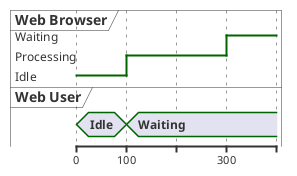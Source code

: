 @startuml

robust "Web Browser" as WB
concise "Web User" as WU

@0
WU is Idle
WB is Idle

@100
WU is Waiting
WB is Processing

@300
WB is Waiting

@enduml
